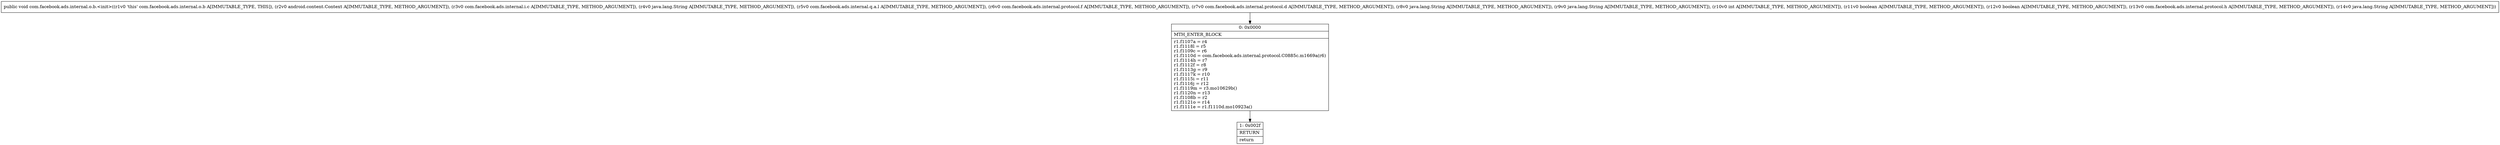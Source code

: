 digraph "CFG forcom.facebook.ads.internal.o.b.\<init\>(Landroid\/content\/Context;Lcom\/facebook\/ads\/internal\/i\/c;Ljava\/lang\/String;Lcom\/facebook\/ads\/internal\/q\/a\/l;Lcom\/facebook\/ads\/internal\/protocol\/f;Lcom\/facebook\/ads\/internal\/protocol\/d;Ljava\/lang\/String;Ljava\/lang\/String;IZZLcom\/facebook\/ads\/internal\/protocol\/h;Ljava\/lang\/String;)V" {
Node_0 [shape=record,label="{0\:\ 0x0000|MTH_ENTER_BLOCK\l|r1.f1107a = r4\lr1.f1118l = r5\lr1.f1109c = r6\lr1.f1110d = com.facebook.ads.internal.protocol.C0885c.m1669a(r6)\lr1.f1114h = r7\lr1.f1112f = r8\lr1.f1113g = r9\lr1.f1117k = r10\lr1.f1115i = r11\lr1.f1116j = r12\lr1.f1119m = r3.mo10629b()\lr1.f1120n = r13\lr1.f1108b = r2\lr1.f1121o = r14\lr1.f1111e = r1.f1110d.mo10923a()\l}"];
Node_1 [shape=record,label="{1\:\ 0x002f|RETURN\l|return\l}"];
MethodNode[shape=record,label="{public void com.facebook.ads.internal.o.b.\<init\>((r1v0 'this' com.facebook.ads.internal.o.b A[IMMUTABLE_TYPE, THIS]), (r2v0 android.content.Context A[IMMUTABLE_TYPE, METHOD_ARGUMENT]), (r3v0 com.facebook.ads.internal.i.c A[IMMUTABLE_TYPE, METHOD_ARGUMENT]), (r4v0 java.lang.String A[IMMUTABLE_TYPE, METHOD_ARGUMENT]), (r5v0 com.facebook.ads.internal.q.a.l A[IMMUTABLE_TYPE, METHOD_ARGUMENT]), (r6v0 com.facebook.ads.internal.protocol.f A[IMMUTABLE_TYPE, METHOD_ARGUMENT]), (r7v0 com.facebook.ads.internal.protocol.d A[IMMUTABLE_TYPE, METHOD_ARGUMENT]), (r8v0 java.lang.String A[IMMUTABLE_TYPE, METHOD_ARGUMENT]), (r9v0 java.lang.String A[IMMUTABLE_TYPE, METHOD_ARGUMENT]), (r10v0 int A[IMMUTABLE_TYPE, METHOD_ARGUMENT]), (r11v0 boolean A[IMMUTABLE_TYPE, METHOD_ARGUMENT]), (r12v0 boolean A[IMMUTABLE_TYPE, METHOD_ARGUMENT]), (r13v0 com.facebook.ads.internal.protocol.h A[IMMUTABLE_TYPE, METHOD_ARGUMENT]), (r14v0 java.lang.String A[IMMUTABLE_TYPE, METHOD_ARGUMENT])) }"];
MethodNode -> Node_0;
Node_0 -> Node_1;
}

